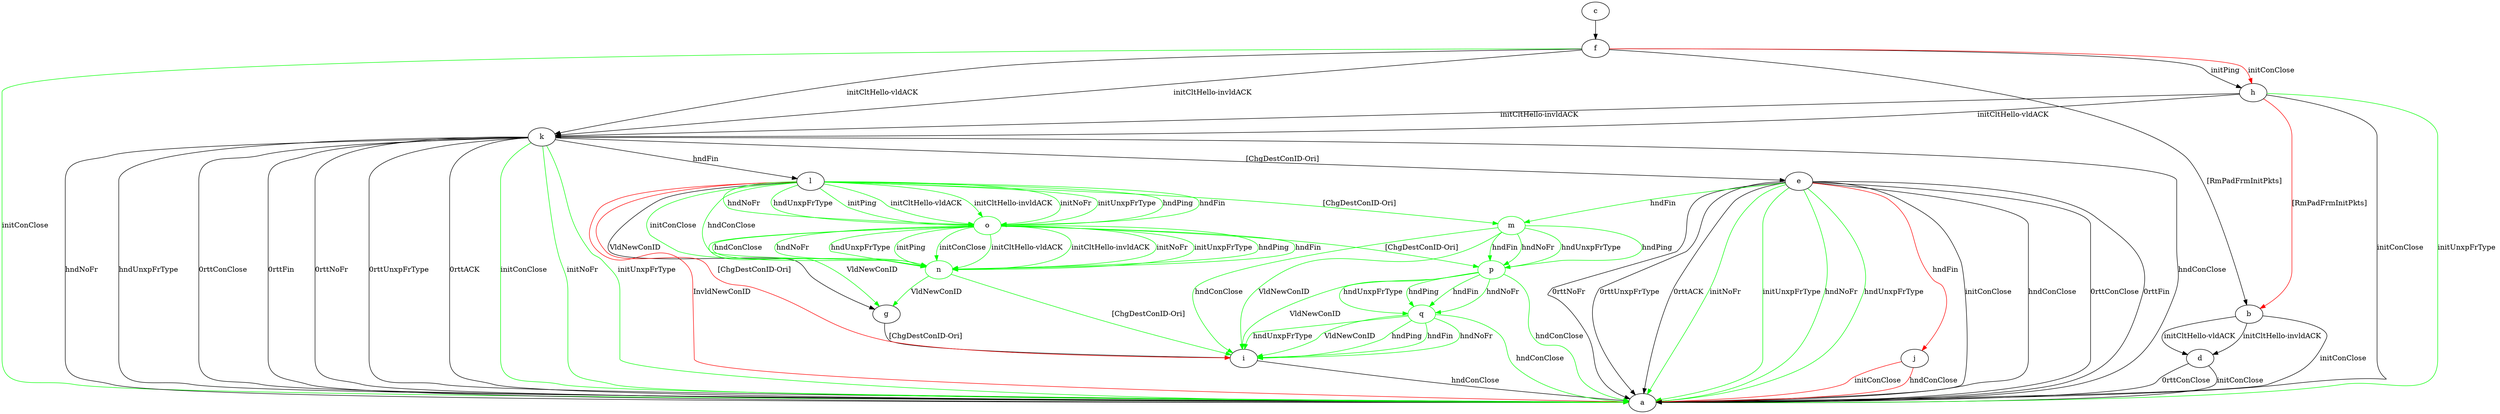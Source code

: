 digraph "" {
	b -> a	[key=0,
		label="initConClose "];
	b -> d	[key=0,
		label="initCltHello-vldACK "];
	b -> d	[key=1,
		label="initCltHello-invldACK "];
	c -> f	[key=0];
	d -> a	[key=0,
		label="initConClose "];
	d -> a	[key=1,
		label="0rttConClose "];
	e -> a	[key=0,
		label="initConClose "];
	e -> a	[key=1,
		label="hndConClose "];
	e -> a	[key=2,
		label="0rttConClose "];
	e -> a	[key=3,
		label="0rttFin "];
	e -> a	[key=4,
		label="0rttNoFr "];
	e -> a	[key=5,
		label="0rttUnxpFrType "];
	e -> a	[key=6,
		label="0rttACK "];
	e -> a	[key=7,
		color=green,
		label="initNoFr "];
	e -> a	[key=8,
		color=green,
		label="initUnxpFrType "];
	e -> a	[key=9,
		color=green,
		label="hndNoFr "];
	e -> a	[key=10,
		color=green,
		label="hndUnxpFrType "];
	e -> j	[key=0,
		color=red,
		label="hndFin "];
	m	[color=green];
	e -> m	[key=0,
		color=green,
		label="hndFin "];
	f -> a	[key=0,
		color=green,
		label="initConClose "];
	f -> b	[key=0,
		label="[RmPadFrmInitPkts] "];
	f -> h	[key=0,
		label="initPing "];
	f -> h	[key=1,
		color=red,
		label="initConClose "];
	f -> k	[key=0,
		label="initCltHello-vldACK "];
	f -> k	[key=1,
		label="initCltHello-invldACK "];
	g -> i	[key=0,
		label="[ChgDestConID-Ori] "];
	h -> a	[key=0,
		label="initConClose "];
	h -> a	[key=1,
		color=green,
		label="initUnxpFrType "];
	h -> b	[key=0,
		color=red,
		label="[RmPadFrmInitPkts] "];
	h -> k	[key=0,
		label="initCltHello-vldACK "];
	h -> k	[key=1,
		label="initCltHello-invldACK "];
	i -> a	[key=0,
		label="hndConClose "];
	j -> a	[key=0,
		color=red,
		label="initConClose "];
	j -> a	[key=1,
		color=red,
		label="hndConClose "];
	k -> a	[key=0,
		label="hndConClose "];
	k -> a	[key=1,
		label="hndNoFr "];
	k -> a	[key=2,
		label="hndUnxpFrType "];
	k -> a	[key=3,
		label="0rttConClose "];
	k -> a	[key=4,
		label="0rttFin "];
	k -> a	[key=5,
		label="0rttNoFr "];
	k -> a	[key=6,
		label="0rttUnxpFrType "];
	k -> a	[key=7,
		label="0rttACK "];
	k -> a	[key=8,
		color=green,
		label="initConClose "];
	k -> a	[key=9,
		color=green,
		label="initNoFr "];
	k -> a	[key=10,
		color=green,
		label="initUnxpFrType "];
	k -> e	[key=0,
		label="[ChgDestConID-Ori] "];
	k -> l	[key=0,
		label="hndFin "];
	l -> a	[key=0,
		color=red,
		label="InvldNewConID "];
	l -> g	[key=0,
		label="VldNewConID "];
	l -> i	[key=0,
		color=red,
		label="[ChgDestConID-Ori] "];
	l -> m	[key=0,
		color=green,
		label="[ChgDestConID-Ori] "];
	n	[color=green];
	l -> n	[key=0,
		color=green,
		label="initConClose "];
	l -> n	[key=1,
		color=green,
		label="hndConClose "];
	o	[color=green];
	l -> o	[key=0,
		color=green,
		label="initPing "];
	l -> o	[key=1,
		color=green,
		label="initCltHello-vldACK "];
	l -> o	[key=2,
		color=green,
		label="initCltHello-invldACK "];
	l -> o	[key=3,
		color=green,
		label="initNoFr "];
	l -> o	[key=4,
		color=green,
		label="initUnxpFrType "];
	l -> o	[key=5,
		color=green,
		label="hndPing "];
	l -> o	[key=6,
		color=green,
		label="hndFin "];
	l -> o	[key=7,
		color=green,
		label="hndNoFr "];
	l -> o	[key=8,
		color=green,
		label="hndUnxpFrType "];
	m -> i	[key=0,
		color=green,
		label="hndConClose "];
	m -> i	[key=1,
		color=green,
		label="VldNewConID "];
	p	[color=green];
	m -> p	[key=0,
		color=green,
		label="hndPing "];
	m -> p	[key=1,
		color=green,
		label="hndFin "];
	m -> p	[key=2,
		color=green,
		label="hndNoFr "];
	m -> p	[key=3,
		color=green,
		label="hndUnxpFrType "];
	n -> g	[key=0,
		color=green,
		label="VldNewConID "];
	n -> i	[key=0,
		color=green,
		label="[ChgDestConID-Ori] "];
	o -> g	[key=0,
		color=green,
		label="VldNewConID "];
	o -> n	[key=0,
		color=green,
		label="initPing "];
	o -> n	[key=1,
		color=green,
		label="initConClose "];
	o -> n	[key=2,
		color=green,
		label="initCltHello-vldACK "];
	o -> n	[key=3,
		color=green,
		label="initCltHello-invldACK "];
	o -> n	[key=4,
		color=green,
		label="initNoFr "];
	o -> n	[key=5,
		color=green,
		label="initUnxpFrType "];
	o -> n	[key=6,
		color=green,
		label="hndPing "];
	o -> n	[key=7,
		color=green,
		label="hndFin "];
	o -> n	[key=8,
		color=green,
		label="hndConClose "];
	o -> n	[key=9,
		color=green,
		label="hndNoFr "];
	o -> n	[key=10,
		color=green,
		label="hndUnxpFrType "];
	o -> p	[key=0,
		color=green,
		label="[ChgDestConID-Ori] "];
	p -> a	[key=0,
		color=green,
		label="hndConClose "];
	p -> i	[key=0,
		color=green,
		label="VldNewConID "];
	q	[color=green];
	p -> q	[key=0,
		color=green,
		label="hndPing "];
	p -> q	[key=1,
		color=green,
		label="hndFin "];
	p -> q	[key=2,
		color=green,
		label="hndNoFr "];
	p -> q	[key=3,
		color=green,
		label="hndUnxpFrType "];
	q -> a	[key=0,
		color=green,
		label="hndConClose "];
	q -> i	[key=0,
		color=green,
		label="hndPing "];
	q -> i	[key=1,
		color=green,
		label="hndFin "];
	q -> i	[key=2,
		color=green,
		label="hndNoFr "];
	q -> i	[key=3,
		color=green,
		label="hndUnxpFrType "];
	q -> i	[key=4,
		color=green,
		label="VldNewConID "];
}
